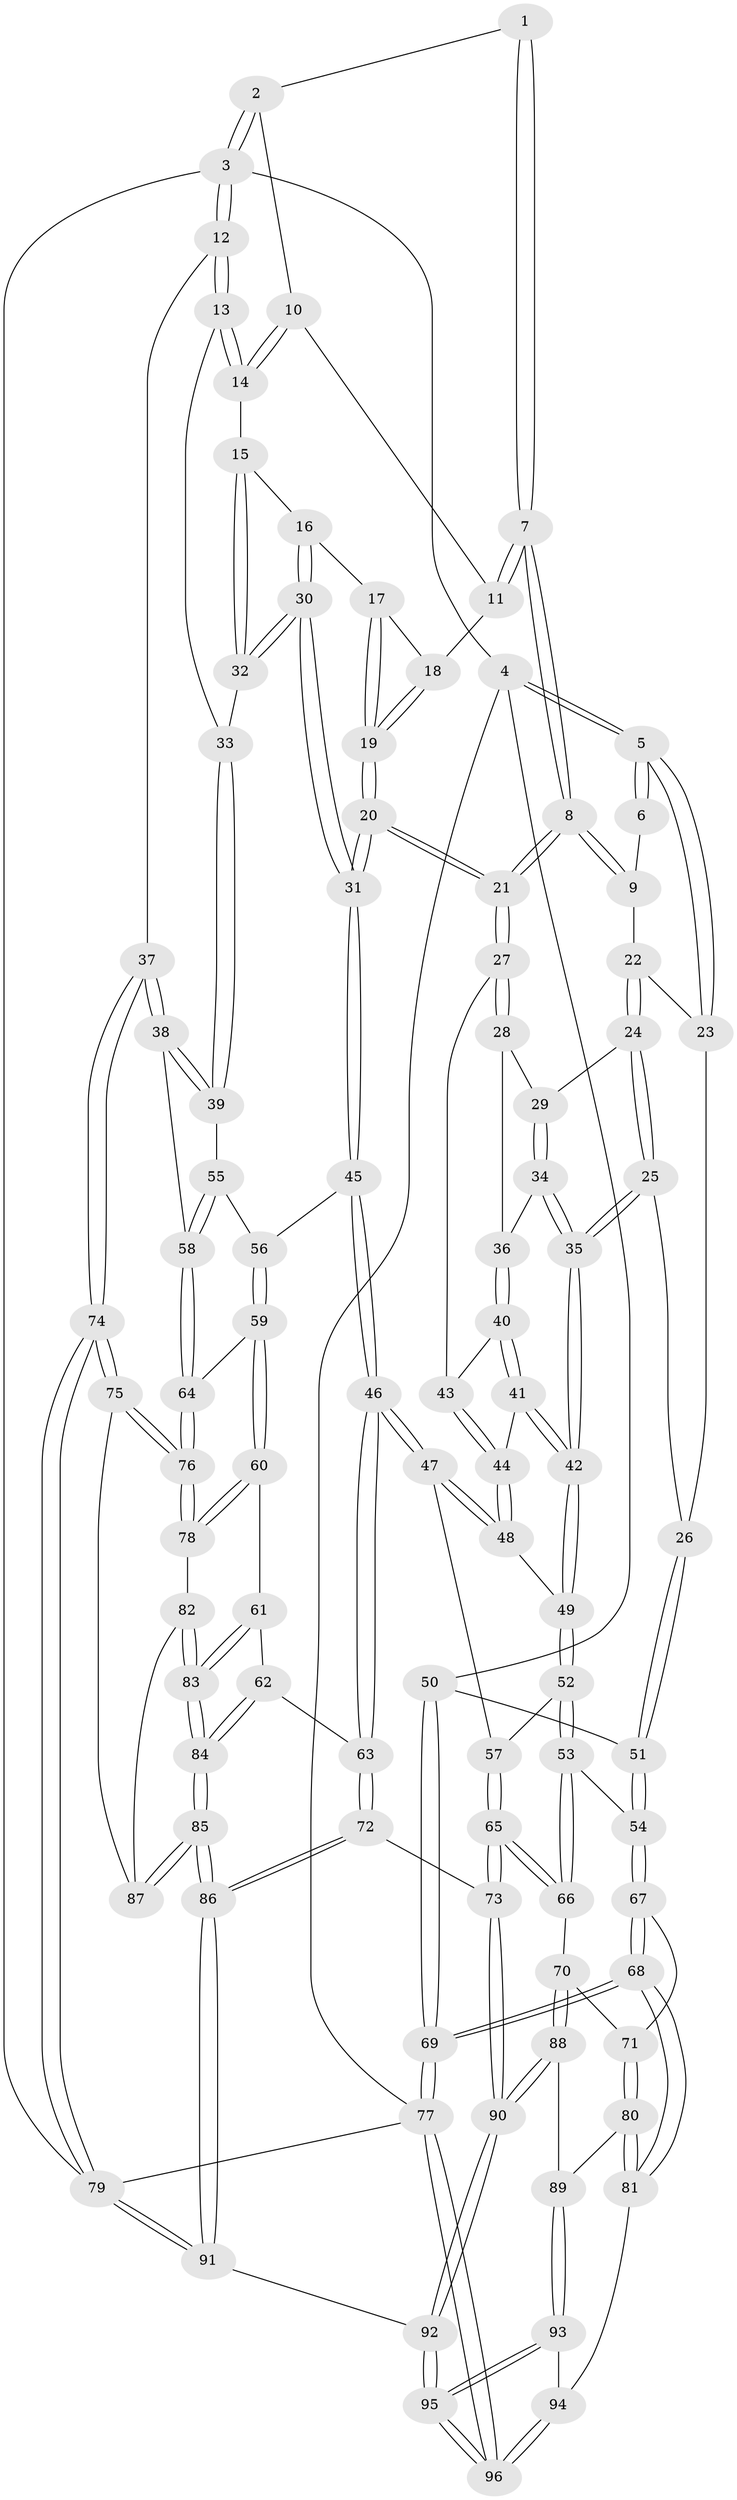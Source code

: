 // coarse degree distribution, {4: 0.5740740740740741, 6: 0.12962962962962962, 5: 0.2222222222222222, 3: 0.07407407407407407}
// Generated by graph-tools (version 1.1) at 2025/52/02/27/25 19:52:39]
// undirected, 96 vertices, 237 edges
graph export_dot {
graph [start="1"]
  node [color=gray90,style=filled];
  1 [pos="+0.4306122124710213+0"];
  2 [pos="+0.8142343030834509+0"];
  3 [pos="+1+0"];
  4 [pos="+0+0"];
  5 [pos="+0+0"];
  6 [pos="+0.24904288867964267+0"];
  7 [pos="+0.5123770235918783+0.1620313941529013"];
  8 [pos="+0.5093714017315012+0.16799759078927057"];
  9 [pos="+0.3093348453149889+0.13466814655810835"];
  10 [pos="+0.8032871387559065+0"];
  11 [pos="+0.7256934302261053+0"];
  12 [pos="+1+0.23932219933703633"];
  13 [pos="+0.9946595307294422+0.23601510485502372"];
  14 [pos="+0.9273477071990798+0.19813134623950995"];
  15 [pos="+0.9028107116030551+0.20482815309923824"];
  16 [pos="+0.8126027135244417+0.2191094050276335"];
  17 [pos="+0.8000342054624092+0.20904154892673374"];
  18 [pos="+0.7432234599168924+0.14235344702820008"];
  19 [pos="+0.6287390205285477+0.2703709954102225"];
  20 [pos="+0.5828595376574525+0.31140454606506585"];
  21 [pos="+0.5532481627437893+0.29089249708319326"];
  22 [pos="+0.29595164278771147+0.14964487663100853"];
  23 [pos="+0.15029614342602868+0.18280185549465341"];
  24 [pos="+0.3004925340190602+0.28163055376623486"];
  25 [pos="+0.19474671065161397+0.36096830777605615"];
  26 [pos="+0.08878040574535964+0.355931888706581"];
  27 [pos="+0.509311477301976+0.31272852265692963"];
  28 [pos="+0.3810474709385629+0.3265963008975496"];
  29 [pos="+0.34587032783193117+0.32315732533745767"];
  30 [pos="+0.7155558017568252+0.44495871048603325"];
  31 [pos="+0.696176005164903+0.46394890642759584"];
  32 [pos="+0.7919079401007156+0.4035671990050927"];
  33 [pos="+0.9111128442889179+0.3518899633513726"];
  34 [pos="+0.33358417729923023+0.36463690816178734"];
  35 [pos="+0.2973194451785609+0.45367283542066617"];
  36 [pos="+0.3838840067618445+0.40577322626168305"];
  37 [pos="+1+0.5504079875620199"];
  38 [pos="+1+0.547941138778531"];
  39 [pos="+1+0.5443129938747806"];
  40 [pos="+0.3847925926172536+0.4094842836272566"];
  41 [pos="+0.34570690560188405+0.44758526266761894"];
  42 [pos="+0.30213899206391437+0.4664704358224048"];
  43 [pos="+0.4405970364837387+0.40713088383302"];
  44 [pos="+0.4325282054249413+0.45061816397106613"];
  45 [pos="+0.6969335519683333+0.480561493998914"];
  46 [pos="+0.5520901005349718+0.6086900490759679"];
  47 [pos="+0.5386439016856901+0.6073210178823601"];
  48 [pos="+0.43757023560598607+0.4656368383551283"];
  49 [pos="+0.2980091122308519+0.5209820958268098"];
  50 [pos="+0+0.44842369249692315"];
  51 [pos="+0+0.43657796216181183"];
  52 [pos="+0.2852824352777555+0.5895730414528177"];
  53 [pos="+0.2607361698768057+0.602629150152963"];
  54 [pos="+0.24121054287150065+0.6070897412191977"];
  55 [pos="+0.8725664297405981+0.5711128530614434"];
  56 [pos="+0.8063627515007934+0.561659672532117"];
  57 [pos="+0.4329816843814026+0.6214832440174376"];
  58 [pos="+0.9253635516644217+0.7404474998472812"];
  59 [pos="+0.7888922711633795+0.7290673253173986"];
  60 [pos="+0.7820677173860819+0.7581630249520332"];
  61 [pos="+0.709549224651283+0.7674724919872553"];
  62 [pos="+0.5832000393748737+0.7366374740450374"];
  63 [pos="+0.5726532612743128+0.7266168233498504"];
  64 [pos="+0.9254210135717259+0.7407183733824122"];
  65 [pos="+0.3794172114811134+0.8021070096088798"];
  66 [pos="+0.3313025691294219+0.782760841567722"];
  67 [pos="+0.1695575705333136+0.7254270410389104"];
  68 [pos="+0+0.7873701585208184"];
  69 [pos="+0+0.7730952902566288"];
  70 [pos="+0.25630602228158733+0.8136100150737863"];
  71 [pos="+0.1739446538966374+0.7343011050852339"];
  72 [pos="+0.46029441357244527+0.8533271290450901"];
  73 [pos="+0.4086139308351781+0.8478185865815696"];
  74 [pos="+1+0.9609698295228626"];
  75 [pos="+1+0.8630038021965977"];
  76 [pos="+0.957088334510174+0.8133087293859723"];
  77 [pos="+0+1"];
  78 [pos="+0.7865840955211242+0.7668073653100012"];
  79 [pos="+1+1"];
  80 [pos="+0.16273035177628273+0.8779220859048129"];
  81 [pos="+0.04247883879020096+0.8871805644595605"];
  82 [pos="+0.7862720375979579+0.7923357929959264"];
  83 [pos="+0.6816806374400399+0.9324890467576763"];
  84 [pos="+0.6652552796883693+0.9662968616172528"];
  85 [pos="+0.6633824020873932+1"];
  86 [pos="+0.6430350093350186+1"];
  87 [pos="+0.8388353192125214+0.9036490747101881"];
  88 [pos="+0.2560099786084735+0.8940690294170531"];
  89 [pos="+0.1940337177251518+0.8999752056256605"];
  90 [pos="+0.31624035570463593+0.9415077316925843"];
  91 [pos="+0.6403809344633943+1"];
  92 [pos="+0.3383229327800673+1"];
  93 [pos="+0.155227169525683+0.9941732421866184"];
  94 [pos="+0.069030064360512+0.9327296336255539"];
  95 [pos="+0.2517541304634198+1"];
  96 [pos="+0+1"];
  1 -- 2;
  1 -- 7;
  1 -- 7;
  2 -- 3;
  2 -- 3;
  2 -- 10;
  3 -- 4;
  3 -- 12;
  3 -- 12;
  3 -- 79;
  4 -- 5;
  4 -- 5;
  4 -- 50;
  4 -- 77;
  5 -- 6;
  5 -- 6;
  5 -- 23;
  5 -- 23;
  6 -- 9;
  7 -- 8;
  7 -- 8;
  7 -- 11;
  7 -- 11;
  8 -- 9;
  8 -- 9;
  8 -- 21;
  8 -- 21;
  9 -- 22;
  10 -- 11;
  10 -- 14;
  10 -- 14;
  11 -- 18;
  12 -- 13;
  12 -- 13;
  12 -- 37;
  13 -- 14;
  13 -- 14;
  13 -- 33;
  14 -- 15;
  15 -- 16;
  15 -- 32;
  15 -- 32;
  16 -- 17;
  16 -- 30;
  16 -- 30;
  17 -- 18;
  17 -- 19;
  17 -- 19;
  18 -- 19;
  18 -- 19;
  19 -- 20;
  19 -- 20;
  20 -- 21;
  20 -- 21;
  20 -- 31;
  20 -- 31;
  21 -- 27;
  21 -- 27;
  22 -- 23;
  22 -- 24;
  22 -- 24;
  23 -- 26;
  24 -- 25;
  24 -- 25;
  24 -- 29;
  25 -- 26;
  25 -- 35;
  25 -- 35;
  26 -- 51;
  26 -- 51;
  27 -- 28;
  27 -- 28;
  27 -- 43;
  28 -- 29;
  28 -- 36;
  29 -- 34;
  29 -- 34;
  30 -- 31;
  30 -- 31;
  30 -- 32;
  30 -- 32;
  31 -- 45;
  31 -- 45;
  32 -- 33;
  33 -- 39;
  33 -- 39;
  34 -- 35;
  34 -- 35;
  34 -- 36;
  35 -- 42;
  35 -- 42;
  36 -- 40;
  36 -- 40;
  37 -- 38;
  37 -- 38;
  37 -- 74;
  37 -- 74;
  38 -- 39;
  38 -- 39;
  38 -- 58;
  39 -- 55;
  40 -- 41;
  40 -- 41;
  40 -- 43;
  41 -- 42;
  41 -- 42;
  41 -- 44;
  42 -- 49;
  42 -- 49;
  43 -- 44;
  43 -- 44;
  44 -- 48;
  44 -- 48;
  45 -- 46;
  45 -- 46;
  45 -- 56;
  46 -- 47;
  46 -- 47;
  46 -- 63;
  46 -- 63;
  47 -- 48;
  47 -- 48;
  47 -- 57;
  48 -- 49;
  49 -- 52;
  49 -- 52;
  50 -- 51;
  50 -- 69;
  50 -- 69;
  51 -- 54;
  51 -- 54;
  52 -- 53;
  52 -- 53;
  52 -- 57;
  53 -- 54;
  53 -- 66;
  53 -- 66;
  54 -- 67;
  54 -- 67;
  55 -- 56;
  55 -- 58;
  55 -- 58;
  56 -- 59;
  56 -- 59;
  57 -- 65;
  57 -- 65;
  58 -- 64;
  58 -- 64;
  59 -- 60;
  59 -- 60;
  59 -- 64;
  60 -- 61;
  60 -- 78;
  60 -- 78;
  61 -- 62;
  61 -- 83;
  61 -- 83;
  62 -- 63;
  62 -- 84;
  62 -- 84;
  63 -- 72;
  63 -- 72;
  64 -- 76;
  64 -- 76;
  65 -- 66;
  65 -- 66;
  65 -- 73;
  65 -- 73;
  66 -- 70;
  67 -- 68;
  67 -- 68;
  67 -- 71;
  68 -- 69;
  68 -- 69;
  68 -- 81;
  68 -- 81;
  69 -- 77;
  69 -- 77;
  70 -- 71;
  70 -- 88;
  70 -- 88;
  71 -- 80;
  71 -- 80;
  72 -- 73;
  72 -- 86;
  72 -- 86;
  73 -- 90;
  73 -- 90;
  74 -- 75;
  74 -- 75;
  74 -- 79;
  74 -- 79;
  75 -- 76;
  75 -- 76;
  75 -- 87;
  76 -- 78;
  76 -- 78;
  77 -- 96;
  77 -- 96;
  77 -- 79;
  78 -- 82;
  79 -- 91;
  79 -- 91;
  80 -- 81;
  80 -- 81;
  80 -- 89;
  81 -- 94;
  82 -- 83;
  82 -- 83;
  82 -- 87;
  83 -- 84;
  83 -- 84;
  84 -- 85;
  84 -- 85;
  85 -- 86;
  85 -- 86;
  85 -- 87;
  85 -- 87;
  86 -- 91;
  86 -- 91;
  88 -- 89;
  88 -- 90;
  88 -- 90;
  89 -- 93;
  89 -- 93;
  90 -- 92;
  90 -- 92;
  91 -- 92;
  92 -- 95;
  92 -- 95;
  93 -- 94;
  93 -- 95;
  93 -- 95;
  94 -- 96;
  94 -- 96;
  95 -- 96;
  95 -- 96;
}
